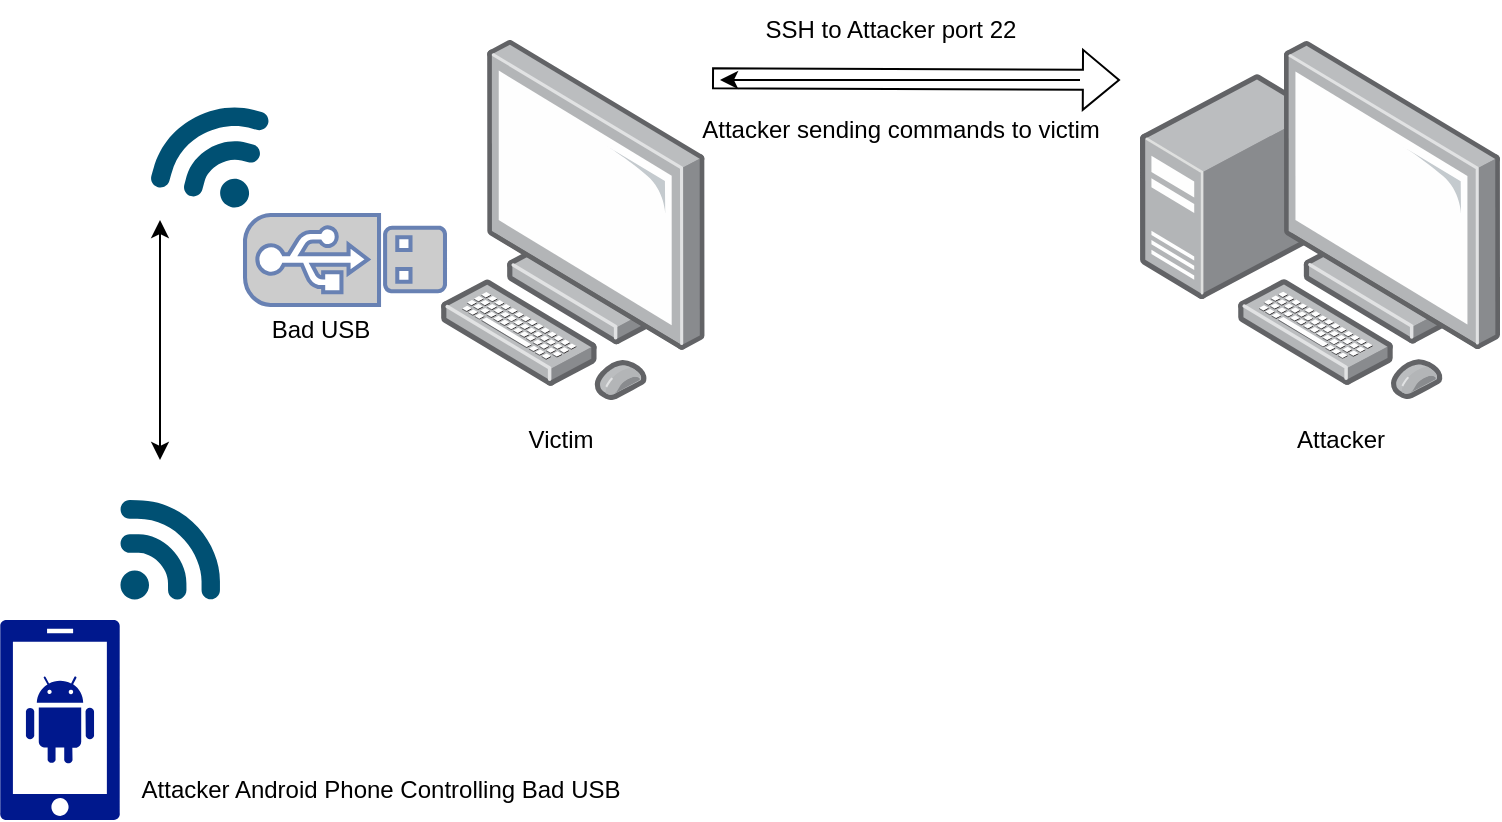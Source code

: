 <mxfile version="20.8.16" type="github">
  <diagram name="Page-1" id="sVUmUg4nUePl6Fay0Zd0">
    <mxGraphModel dx="853" dy="548" grid="1" gridSize="10" guides="1" tooltips="1" connect="1" arrows="1" fold="1" page="1" pageScale="1" pageWidth="850" pageHeight="1100" math="0" shadow="0">
      <root>
        <mxCell id="0" />
        <mxCell id="1" parent="0" />
        <mxCell id="OwsEPff93GKYVBjTmgqR-3" value="" style="points=[];aspect=fixed;html=1;align=center;shadow=0;dashed=0;image;image=img/lib/allied_telesis/computer_and_terminals/Personal_Computer.svg;" vertex="1" parent="1">
          <mxGeometry x="240" y="270" width="132.82" height="180" as="geometry" />
        </mxCell>
        <mxCell id="OwsEPff93GKYVBjTmgqR-4" value="" style="points=[];aspect=fixed;html=1;align=center;shadow=0;dashed=0;image;image=img/lib/allied_telesis/computer_and_terminals/Personal_Computer_with_Server.svg;" vertex="1" parent="1">
          <mxGeometry x="590" y="270" width="180" height="180" as="geometry" />
        </mxCell>
        <mxCell id="OwsEPff93GKYVBjTmgqR-5" value="" style="fontColor=#0066CC;verticalAlign=top;verticalLabelPosition=bottom;labelPosition=center;align=center;html=1;outlineConnect=0;fillColor=#CCCCCC;strokeColor=#6881B3;gradientColor=none;gradientDirection=north;strokeWidth=2;shape=mxgraph.networks.usb_stick;rotation=90;" vertex="1" parent="1">
          <mxGeometry x="170" y="330" width="45" height="100" as="geometry" />
        </mxCell>
        <mxCell id="OwsEPff93GKYVBjTmgqR-6" value="" style="sketch=0;aspect=fixed;pointerEvents=1;shadow=0;dashed=0;html=1;strokeColor=none;labelPosition=center;verticalLabelPosition=bottom;verticalAlign=top;align=center;fillColor=#00188D;shape=mxgraph.mscae.enterprise.android_phone" vertex="1" parent="1">
          <mxGeometry x="20" y="560" width="60" height="100" as="geometry" />
        </mxCell>
        <mxCell id="OwsEPff93GKYVBjTmgqR-7" value="" style="points=[[0.005,0.09,0],[0.08,0,0],[0.76,0.25,0],[1,0.92,0],[0.91,0.995,0],[0.57,0.995,0],[0.045,0.955,0],[0.005,0.43,0]];verticalLabelPosition=bottom;sketch=0;html=1;verticalAlign=top;aspect=fixed;align=center;pointerEvents=1;shape=mxgraph.cisco19.3g_4g_indicator;fillColor=#005073;strokeColor=none;" vertex="1" parent="1">
          <mxGeometry x="80" y="500" width="50" height="50" as="geometry" />
        </mxCell>
        <mxCell id="OwsEPff93GKYVBjTmgqR-8" value="" style="points=[[0.005,0.09,0],[0.08,0,0],[0.76,0.25,0],[1,0.92,0],[0.91,0.995,0],[0.57,0.995,0],[0.045,0.955,0],[0.005,0.43,0]];verticalLabelPosition=bottom;sketch=0;html=1;verticalAlign=top;aspect=fixed;align=center;pointerEvents=1;shape=mxgraph.cisco19.3g_4g_indicator;fillColor=#005073;strokeColor=none;rotation=-75;" vertex="1" parent="1">
          <mxGeometry x="100" y="300" width="50" height="50" as="geometry" />
        </mxCell>
        <mxCell id="OwsEPff93GKYVBjTmgqR-9" value="" style="endArrow=classic;startArrow=classic;html=1;rounded=0;" edge="1" parent="1">
          <mxGeometry width="50" height="50" relative="1" as="geometry">
            <mxPoint x="100" y="480" as="sourcePoint" />
            <mxPoint x="100" y="360" as="targetPoint" />
          </mxGeometry>
        </mxCell>
        <mxCell id="OwsEPff93GKYVBjTmgqR-11" value="" style="shape=flexArrow;endArrow=classic;html=1;rounded=0;exitX=1.024;exitY=0.106;exitDx=0;exitDy=0;exitPerimeter=0;endWidth=19;endSize=5.685;" edge="1" parent="1" source="OwsEPff93GKYVBjTmgqR-3">
          <mxGeometry width="50" height="50" relative="1" as="geometry">
            <mxPoint x="380" y="290" as="sourcePoint" />
            <mxPoint x="580" y="290" as="targetPoint" />
          </mxGeometry>
        </mxCell>
        <mxCell id="OwsEPff93GKYVBjTmgqR-12" value="&lt;div&gt;SSH to Attacker port 22&lt;/div&gt;" style="text;html=1;align=center;verticalAlign=middle;resizable=0;points=[];autosize=1;strokeColor=none;fillColor=none;" vertex="1" parent="1">
          <mxGeometry x="390" y="250" width="150" height="30" as="geometry" />
        </mxCell>
        <mxCell id="OwsEPff93GKYVBjTmgqR-15" value="" style="endArrow=classic;html=1;rounded=0;" edge="1" parent="1">
          <mxGeometry width="50" height="50" relative="1" as="geometry">
            <mxPoint x="560" y="290" as="sourcePoint" />
            <mxPoint x="380" y="290" as="targetPoint" />
          </mxGeometry>
        </mxCell>
        <mxCell id="OwsEPff93GKYVBjTmgqR-16" value="Attacker sending commands to victim" style="text;html=1;align=center;verticalAlign=middle;resizable=0;points=[];autosize=1;strokeColor=none;fillColor=none;" vertex="1" parent="1">
          <mxGeometry x="360" y="300" width="220" height="30" as="geometry" />
        </mxCell>
        <mxCell id="OwsEPff93GKYVBjTmgqR-17" value="Attacker" style="text;html=1;align=center;verticalAlign=middle;resizable=0;points=[];autosize=1;strokeColor=none;fillColor=none;" vertex="1" parent="1">
          <mxGeometry x="655" y="455" width="70" height="30" as="geometry" />
        </mxCell>
        <mxCell id="OwsEPff93GKYVBjTmgqR-18" value="Victim" style="text;html=1;align=center;verticalAlign=middle;resizable=0;points=[];autosize=1;strokeColor=none;fillColor=none;" vertex="1" parent="1">
          <mxGeometry x="270" y="455" width="60" height="30" as="geometry" />
        </mxCell>
        <mxCell id="OwsEPff93GKYVBjTmgqR-19" value="Bad USB" style="text;html=1;align=center;verticalAlign=middle;resizable=0;points=[];autosize=1;strokeColor=none;fillColor=none;" vertex="1" parent="1">
          <mxGeometry x="145" y="400" width="70" height="30" as="geometry" />
        </mxCell>
        <mxCell id="OwsEPff93GKYVBjTmgqR-20" value="Attacker Android Phone Controlling Bad USB" style="text;html=1;align=center;verticalAlign=middle;resizable=0;points=[];autosize=1;strokeColor=none;fillColor=none;" vertex="1" parent="1">
          <mxGeometry x="80" y="630" width="260" height="30" as="geometry" />
        </mxCell>
      </root>
    </mxGraphModel>
  </diagram>
</mxfile>
